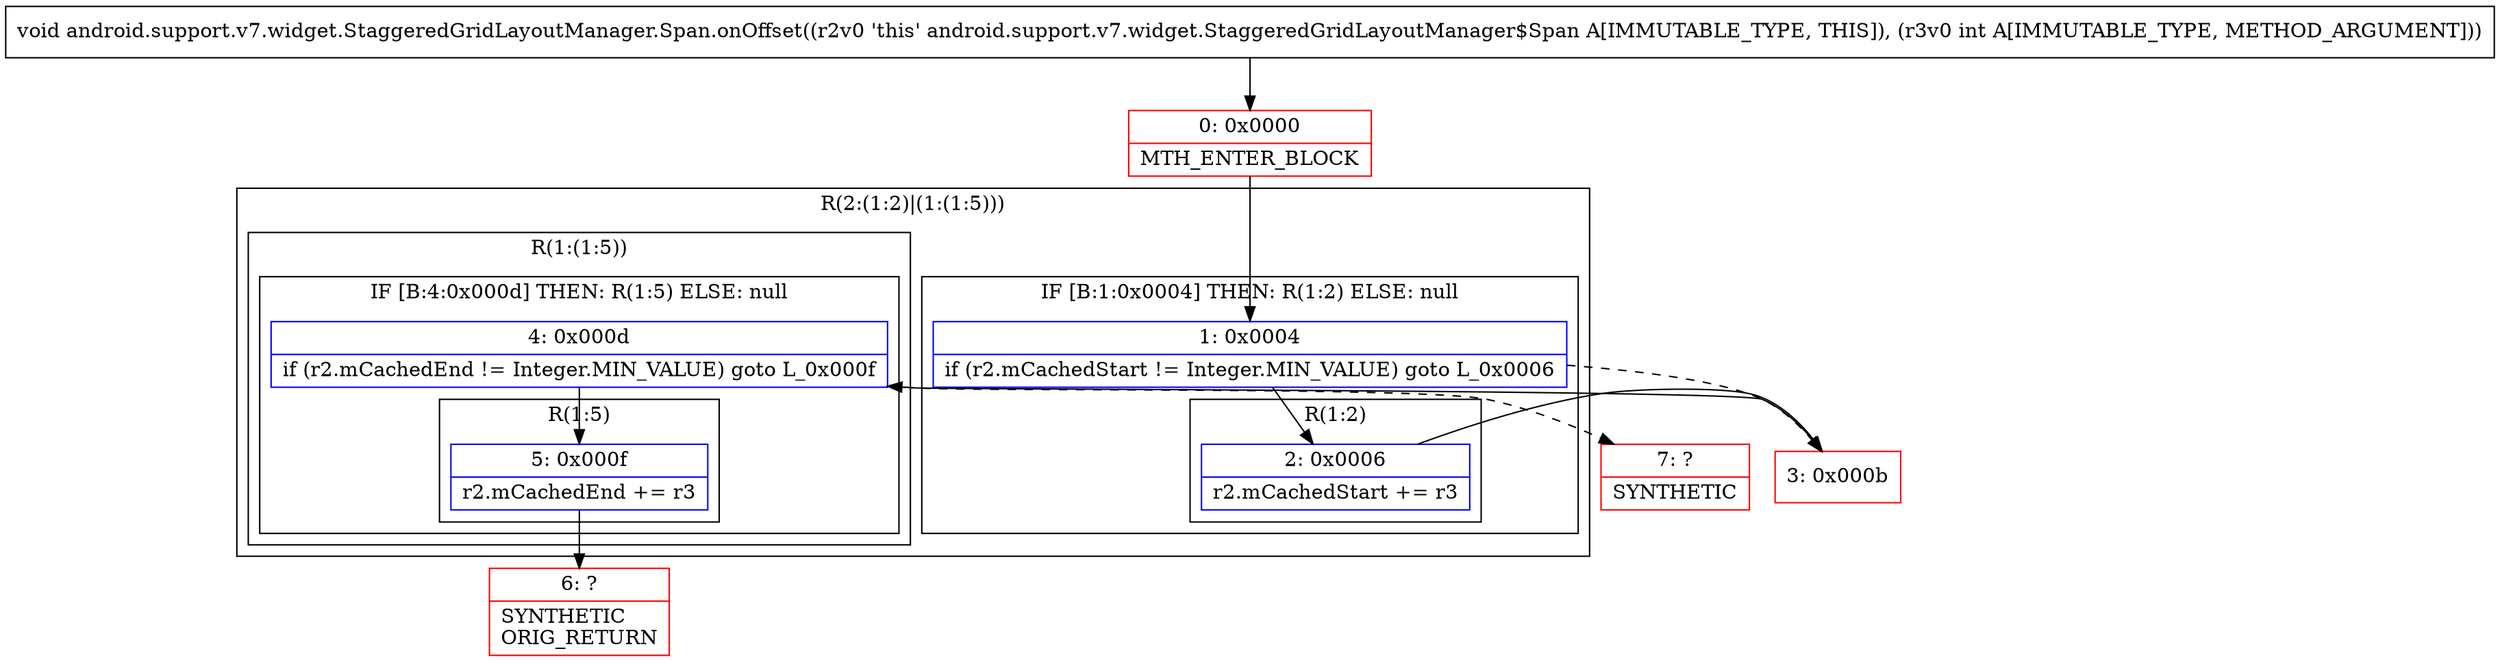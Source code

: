 digraph "CFG forandroid.support.v7.widget.StaggeredGridLayoutManager.Span.onOffset(I)V" {
subgraph cluster_Region_17438998 {
label = "R(2:(1:2)|(1:(1:5)))";
node [shape=record,color=blue];
subgraph cluster_IfRegion_2142661137 {
label = "IF [B:1:0x0004] THEN: R(1:2) ELSE: null";
node [shape=record,color=blue];
Node_1 [shape=record,label="{1\:\ 0x0004|if (r2.mCachedStart != Integer.MIN_VALUE) goto L_0x0006\l}"];
subgraph cluster_Region_1163071377 {
label = "R(1:2)";
node [shape=record,color=blue];
Node_2 [shape=record,label="{2\:\ 0x0006|r2.mCachedStart += r3\l}"];
}
}
subgraph cluster_Region_177252987 {
label = "R(1:(1:5))";
node [shape=record,color=blue];
subgraph cluster_IfRegion_1535361174 {
label = "IF [B:4:0x000d] THEN: R(1:5) ELSE: null";
node [shape=record,color=blue];
Node_4 [shape=record,label="{4\:\ 0x000d|if (r2.mCachedEnd != Integer.MIN_VALUE) goto L_0x000f\l}"];
subgraph cluster_Region_388620053 {
label = "R(1:5)";
node [shape=record,color=blue];
Node_5 [shape=record,label="{5\:\ 0x000f|r2.mCachedEnd += r3\l}"];
}
}
}
}
Node_0 [shape=record,color=red,label="{0\:\ 0x0000|MTH_ENTER_BLOCK\l}"];
Node_3 [shape=record,color=red,label="{3\:\ 0x000b}"];
Node_6 [shape=record,color=red,label="{6\:\ ?|SYNTHETIC\lORIG_RETURN\l}"];
Node_7 [shape=record,color=red,label="{7\:\ ?|SYNTHETIC\l}"];
MethodNode[shape=record,label="{void android.support.v7.widget.StaggeredGridLayoutManager.Span.onOffset((r2v0 'this' android.support.v7.widget.StaggeredGridLayoutManager$Span A[IMMUTABLE_TYPE, THIS]), (r3v0 int A[IMMUTABLE_TYPE, METHOD_ARGUMENT])) }"];
MethodNode -> Node_0;
Node_1 -> Node_2;
Node_1 -> Node_3[style=dashed];
Node_2 -> Node_3;
Node_4 -> Node_5;
Node_4 -> Node_7[style=dashed];
Node_5 -> Node_6;
Node_0 -> Node_1;
Node_3 -> Node_4;
}

